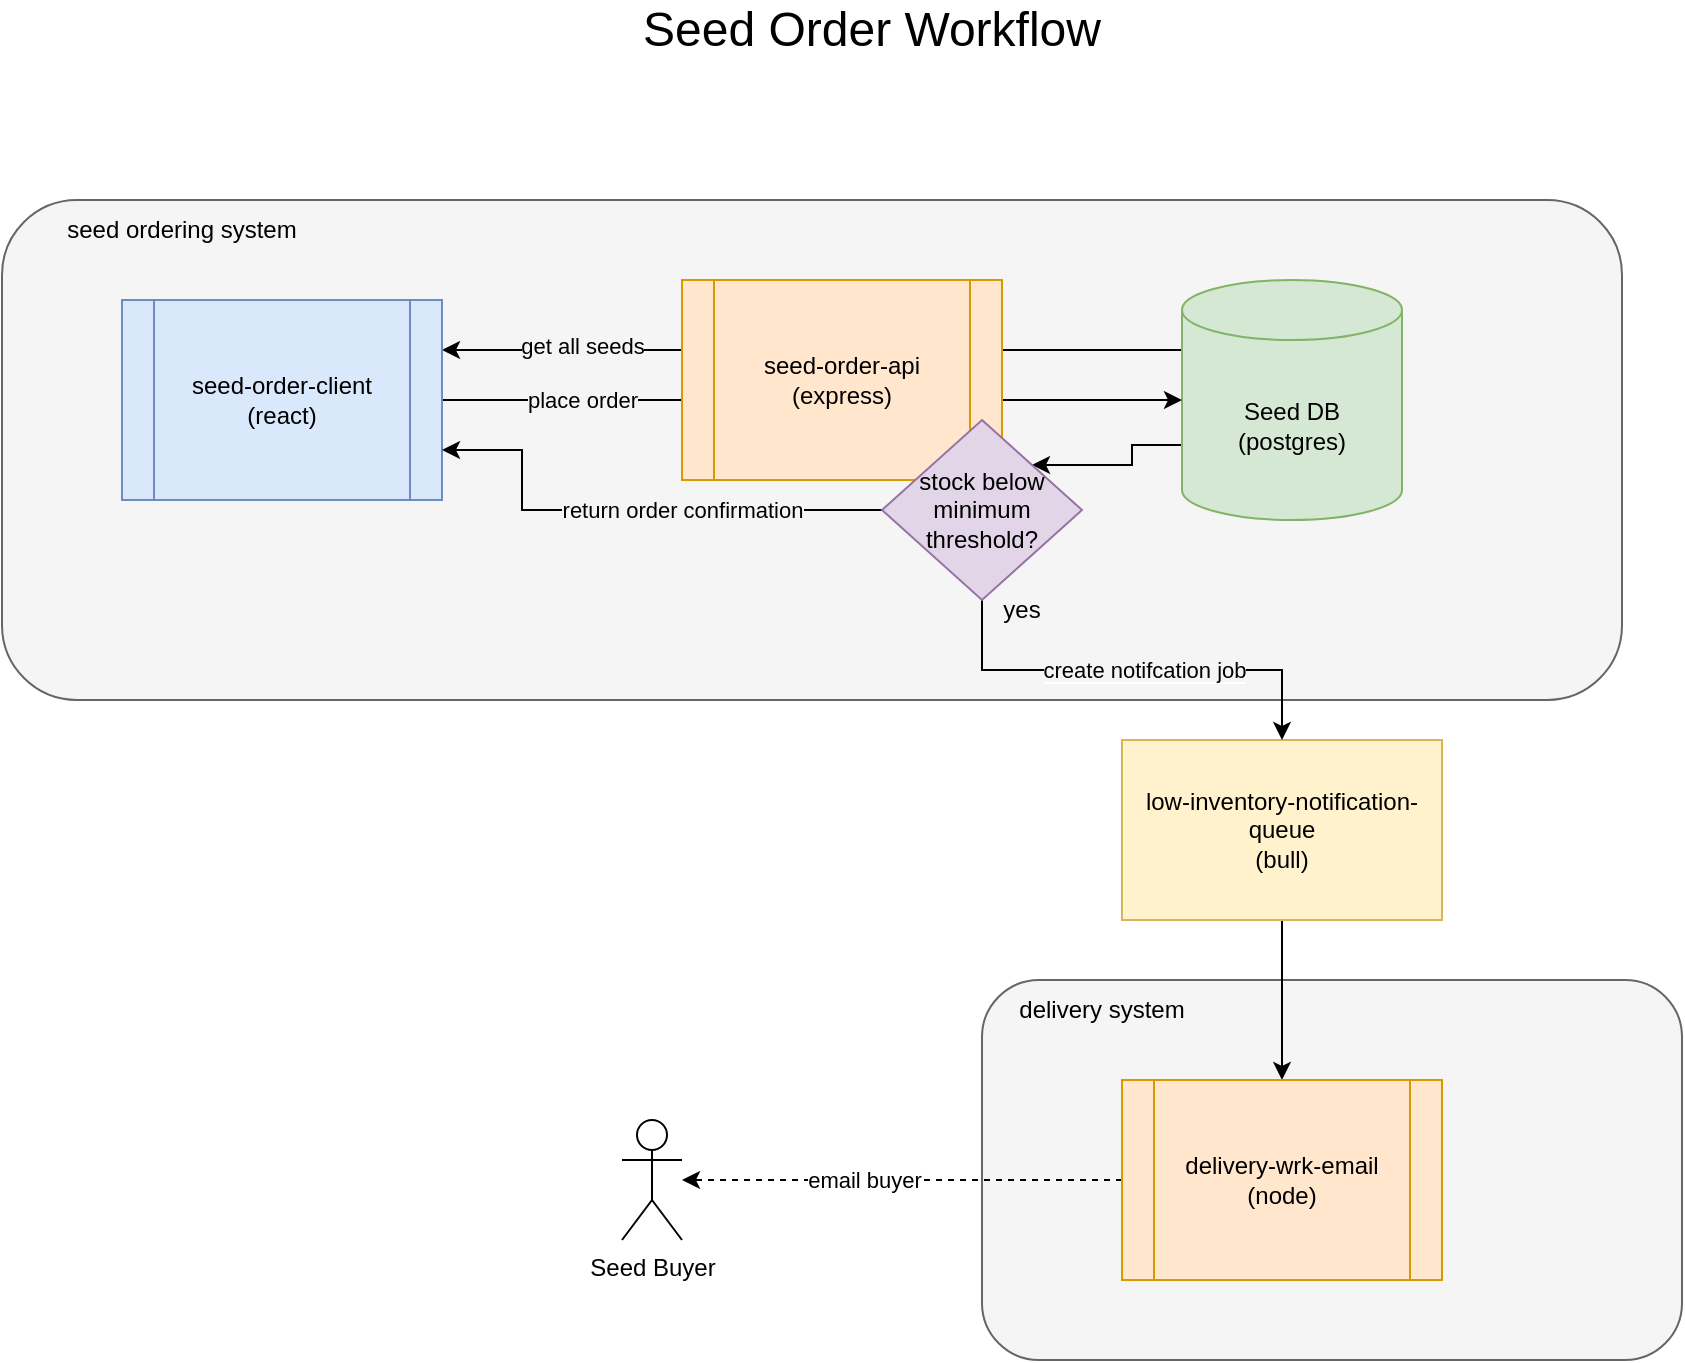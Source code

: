 <mxfile version="20.8.16" type="device"><diagram name="Page-1" id="2IOhTGHFHfX-hxmntnwb"><mxGraphModel dx="1590" dy="1017" grid="1" gridSize="10" guides="1" tooltips="1" connect="1" arrows="1" fold="1" page="1" pageScale="1" pageWidth="1100" pageHeight="850" math="0" shadow="0"><root><mxCell id="0"/><mxCell id="1" parent="0"/><mxCell id="hRAcUHM8ZILnr7zSfdNT-52" value="" style="rounded=1;whiteSpace=wrap;html=1;fillColor=#f5f5f5;fontColor=#333333;strokeColor=#666666;" vertex="1" parent="1"><mxGeometry x="630" y="520" width="350" height="190" as="geometry"/></mxCell><mxCell id="hRAcUHM8ZILnr7zSfdNT-50" value="" style="rounded=1;whiteSpace=wrap;html=1;fillColor=#f5f5f5;fontColor=#333333;strokeColor=#666666;" vertex="1" parent="1"><mxGeometry x="140" y="130" width="810" height="250" as="geometry"/></mxCell><mxCell id="hRAcUHM8ZILnr7zSfdNT-33" style="edgeStyle=orthogonalEdgeStyle;rounded=0;orthogonalLoop=1;jettySize=auto;html=1;exitX=0;exitY=0;exitDx=0;exitDy=35;exitPerimeter=0;entryX=1;entryY=0.25;entryDx=0;entryDy=0;" edge="1" parent="1" source="hRAcUHM8ZILnr7zSfdNT-1" target="hRAcUHM8ZILnr7zSfdNT-5"><mxGeometry relative="1" as="geometry"/></mxCell><mxCell id="hRAcUHM8ZILnr7zSfdNT-34" value="get all seeds" style="edgeLabel;html=1;align=center;verticalAlign=middle;resizable=0;points=[];labelBackgroundColor=#F5F5F5;" vertex="1" connectable="0" parent="hRAcUHM8ZILnr7zSfdNT-33"><mxGeometry x="0.72" y="-2" relative="1" as="geometry"><mxPoint x="18" as="offset"/></mxGeometry></mxCell><mxCell id="hRAcUHM8ZILnr7zSfdNT-59" style="edgeStyle=orthogonalEdgeStyle;rounded=0;orthogonalLoop=1;jettySize=auto;html=1;exitX=0;exitY=0;exitDx=0;exitDy=82.5;exitPerimeter=0;entryX=1;entryY=0;entryDx=0;entryDy=0;" edge="1" parent="1" source="hRAcUHM8ZILnr7zSfdNT-1" target="hRAcUHM8ZILnr7zSfdNT-43"><mxGeometry relative="1" as="geometry"/></mxCell><mxCell id="hRAcUHM8ZILnr7zSfdNT-1" value="Seed DB&lt;br&gt;(postgres)" style="shape=cylinder3;whiteSpace=wrap;html=1;boundedLbl=1;backgroundOutline=1;size=15;fillColor=#d5e8d4;strokeColor=#82b366;" vertex="1" parent="1"><mxGeometry x="730" y="170" width="110" height="120" as="geometry"/></mxCell><mxCell id="hRAcUHM8ZILnr7zSfdNT-35" style="edgeStyle=orthogonalEdgeStyle;rounded=0;orthogonalLoop=1;jettySize=auto;html=1;exitX=1;exitY=0.5;exitDx=0;exitDy=0;" edge="1" parent="1" source="hRAcUHM8ZILnr7zSfdNT-5" target="hRAcUHM8ZILnr7zSfdNT-1"><mxGeometry relative="1" as="geometry"/></mxCell><mxCell id="hRAcUHM8ZILnr7zSfdNT-36" value="place order" style="edgeLabel;html=1;align=center;verticalAlign=middle;resizable=0;points=[];labelBackgroundColor=#F5F5F5;" vertex="1" connectable="0" parent="hRAcUHM8ZILnr7zSfdNT-35"><mxGeometry x="-0.72" relative="1" as="geometry"><mxPoint x="18" as="offset"/></mxGeometry></mxCell><mxCell id="hRAcUHM8ZILnr7zSfdNT-5" value="seed-order-client&lt;br&gt;(react)" style="shape=process;whiteSpace=wrap;html=1;backgroundOutline=1;fillColor=#dae8fc;strokeColor=#6c8ebf;" vertex="1" parent="1"><mxGeometry x="200" y="180" width="160" height="100" as="geometry"/></mxCell><mxCell id="hRAcUHM8ZILnr7zSfdNT-54" style="edgeStyle=orthogonalEdgeStyle;rounded=0;orthogonalLoop=1;jettySize=auto;html=1;exitX=0.5;exitY=1;exitDx=0;exitDy=0;" edge="1" parent="1" source="hRAcUHM8ZILnr7zSfdNT-6" target="hRAcUHM8ZILnr7zSfdNT-7"><mxGeometry relative="1" as="geometry"/></mxCell><mxCell id="hRAcUHM8ZILnr7zSfdNT-6" value="low-inventory-notification-queue&lt;br&gt;(bull)" style="rounded=0;whiteSpace=wrap;html=1;fillColor=#fff2cc;strokeColor=#d6b656;" vertex="1" parent="1"><mxGeometry x="700" y="400" width="160" height="90" as="geometry"/></mxCell><mxCell id="hRAcUHM8ZILnr7zSfdNT-58" style="edgeStyle=orthogonalEdgeStyle;rounded=0;orthogonalLoop=1;jettySize=auto;html=1;exitX=0;exitY=0.5;exitDx=0;exitDy=0;dashed=1;" edge="1" parent="1" source="hRAcUHM8ZILnr7zSfdNT-7" target="hRAcUHM8ZILnr7zSfdNT-8"><mxGeometry relative="1" as="geometry"/></mxCell><mxCell id="hRAcUHM8ZILnr7zSfdNT-61" value="email buyer" style="edgeLabel;html=1;align=center;verticalAlign=middle;resizable=0;points=[];" vertex="1" connectable="0" parent="hRAcUHM8ZILnr7zSfdNT-58"><mxGeometry x="-0.031" y="-3" relative="1" as="geometry"><mxPoint x="-23" y="3" as="offset"/></mxGeometry></mxCell><mxCell id="hRAcUHM8ZILnr7zSfdNT-7" value="delivery-wrk-email&lt;br&gt;(node)" style="shape=process;whiteSpace=wrap;html=1;backgroundOutline=1;fillColor=#ffe6cc;strokeColor=#d79b00;" vertex="1" parent="1"><mxGeometry x="700" y="570" width="160" height="100" as="geometry"/></mxCell><mxCell id="hRAcUHM8ZILnr7zSfdNT-8" value="Seed Buyer" style="shape=umlActor;verticalLabelPosition=bottom;verticalAlign=top;html=1;outlineConnect=0;" vertex="1" parent="1"><mxGeometry x="450" y="590" width="30" height="60" as="geometry"/></mxCell><mxCell id="hRAcUHM8ZILnr7zSfdNT-4" value="seed-order-api&lt;br&gt;(express)" style="shape=process;whiteSpace=wrap;html=1;backgroundOutline=1;fillColor=#ffe6cc;strokeColor=#d79b00;" vertex="1" parent="1"><mxGeometry x="480" y="170" width="160" height="100" as="geometry"/></mxCell><mxCell id="hRAcUHM8ZILnr7zSfdNT-44" style="edgeStyle=orthogonalEdgeStyle;rounded=0;orthogonalLoop=1;jettySize=auto;html=1;exitX=0.5;exitY=1;exitDx=0;exitDy=0;entryX=0.5;entryY=0;entryDx=0;entryDy=0;" edge="1" parent="1" source="hRAcUHM8ZILnr7zSfdNT-43" target="hRAcUHM8ZILnr7zSfdNT-6"><mxGeometry relative="1" as="geometry"/></mxCell><mxCell id="hRAcUHM8ZILnr7zSfdNT-48" value="&lt;span style=&quot;background-color: rgb(245, 245, 245);&quot;&gt;create notifcation job&lt;/span&gt;" style="edgeLabel;html=1;align=center;verticalAlign=middle;resizable=0;points=[];" vertex="1" connectable="0" parent="hRAcUHM8ZILnr7zSfdNT-44"><mxGeometry x="0.05" relative="1" as="geometry"><mxPoint as="offset"/></mxGeometry></mxCell><mxCell id="hRAcUHM8ZILnr7zSfdNT-60" style="edgeStyle=orthogonalEdgeStyle;rounded=0;orthogonalLoop=1;jettySize=auto;html=1;exitX=0;exitY=0.5;exitDx=0;exitDy=0;entryX=1;entryY=0.75;entryDx=0;entryDy=0;" edge="1" parent="1" source="hRAcUHM8ZILnr7zSfdNT-43" target="hRAcUHM8ZILnr7zSfdNT-5"><mxGeometry relative="1" as="geometry"><Array as="points"><mxPoint x="400" y="285"/><mxPoint x="400" y="255"/></Array></mxGeometry></mxCell><mxCell id="hRAcUHM8ZILnr7zSfdNT-62" value="return order confirmation" style="edgeLabel;html=1;align=center;verticalAlign=middle;resizable=0;points=[];labelBackgroundColor=#F5F5F5;" vertex="1" connectable="0" parent="hRAcUHM8ZILnr7zSfdNT-60"><mxGeometry x="-0.01" relative="1" as="geometry"><mxPoint x="24" as="offset"/></mxGeometry></mxCell><mxCell id="hRAcUHM8ZILnr7zSfdNT-43" value="stock below&lt;br&gt;minimum threshold?" style="rhombus;whiteSpace=wrap;html=1;fillColor=#e1d5e7;strokeColor=#9673a6;" vertex="1" parent="1"><mxGeometry x="580" y="240" width="100" height="90" as="geometry"/></mxCell><mxCell id="hRAcUHM8ZILnr7zSfdNT-47" value="yes" style="text;html=1;strokeColor=none;fillColor=none;align=center;verticalAlign=middle;whiteSpace=wrap;rounded=0;" vertex="1" parent="1"><mxGeometry x="620" y="320" width="60" height="30" as="geometry"/></mxCell><mxCell id="hRAcUHM8ZILnr7zSfdNT-51" value="seed ordering system" style="text;html=1;strokeColor=none;fillColor=none;align=center;verticalAlign=middle;whiteSpace=wrap;rounded=0;" vertex="1" parent="1"><mxGeometry x="170" y="130" width="120" height="30" as="geometry"/></mxCell><mxCell id="hRAcUHM8ZILnr7zSfdNT-53" value="delivery system" style="text;html=1;strokeColor=none;fillColor=none;align=center;verticalAlign=middle;whiteSpace=wrap;rounded=0;" vertex="1" parent="1"><mxGeometry x="630" y="520" width="120" height="30" as="geometry"/></mxCell><mxCell id="hRAcUHM8ZILnr7zSfdNT-63" value="Seed Order Workflow" style="text;html=1;strokeColor=none;fillColor=none;align=center;verticalAlign=middle;whiteSpace=wrap;rounded=0;fontSize=24;" vertex="1" parent="1"><mxGeometry x="430" y="30" width="290" height="30" as="geometry"/></mxCell></root></mxGraphModel></diagram></mxfile>